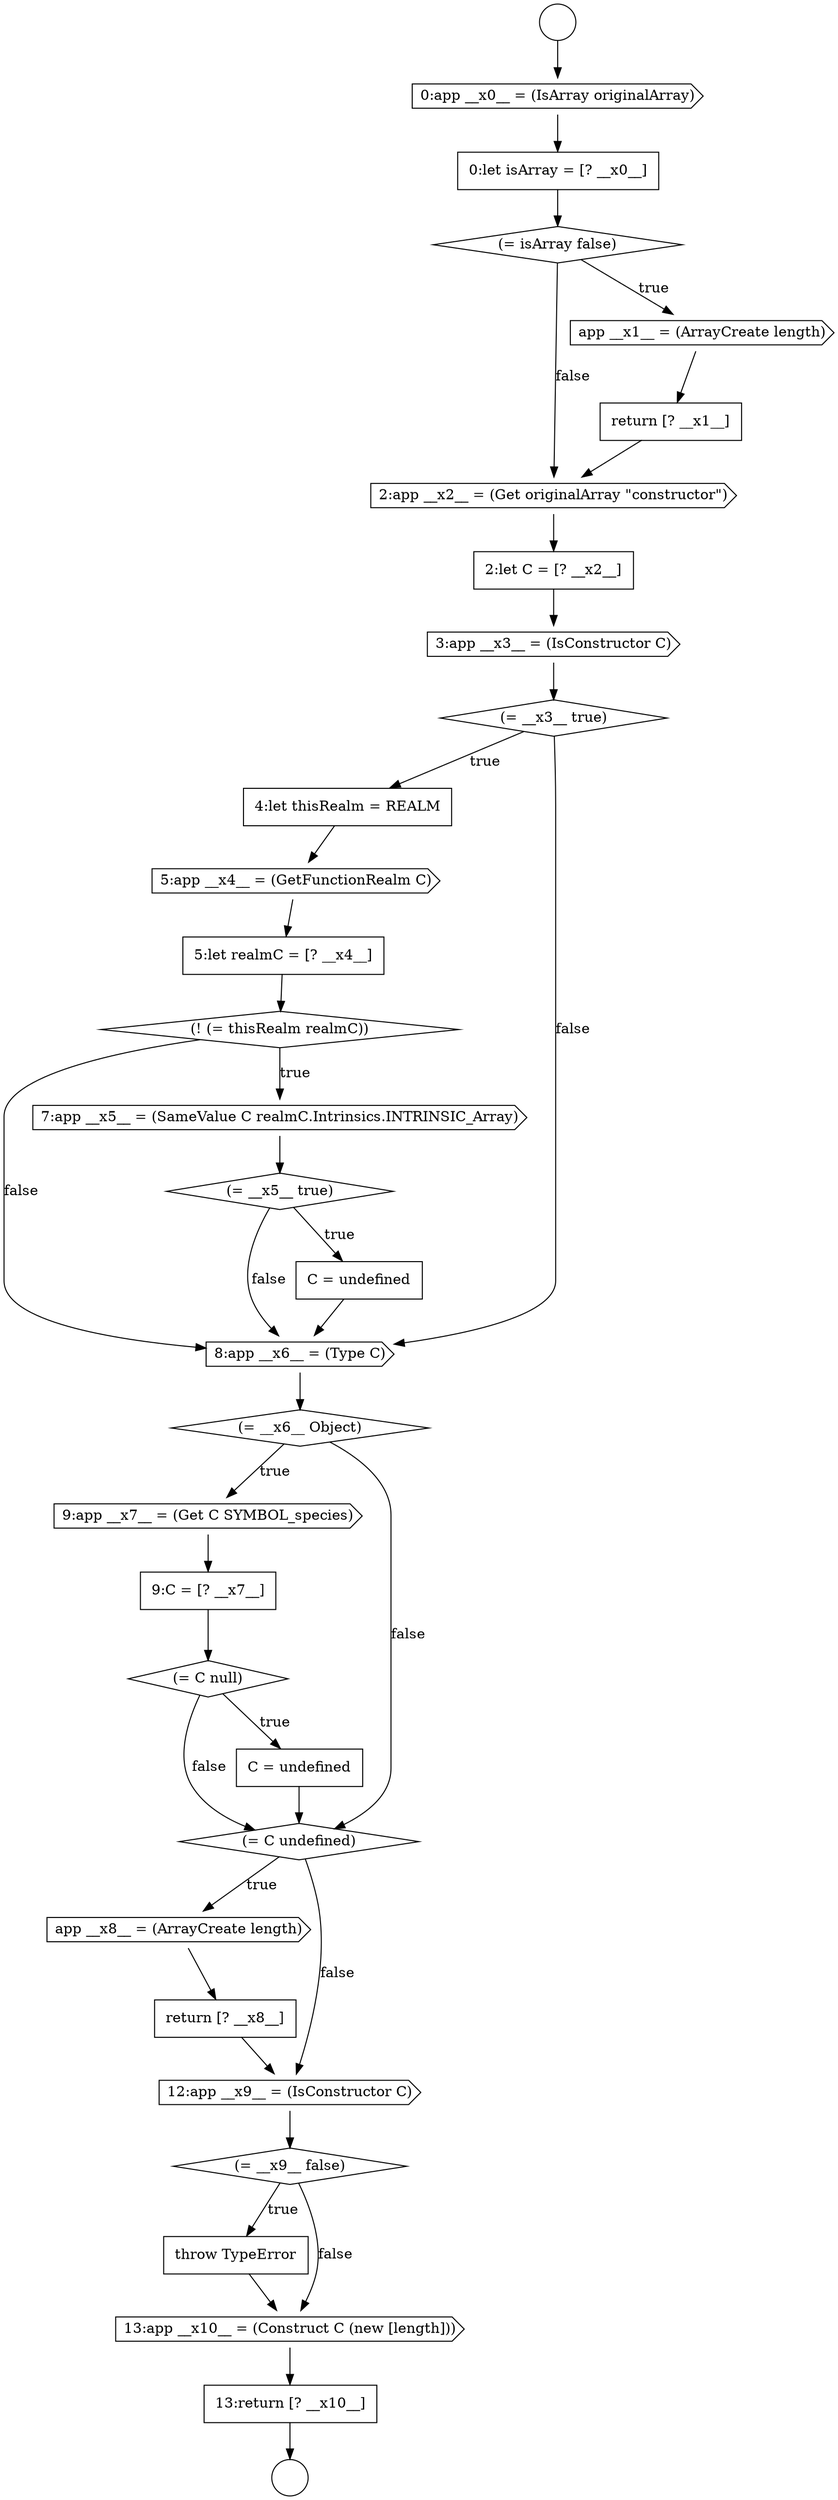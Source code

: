 digraph {
  node2630 [shape=cds, label=<<font color="black">0:app __x0__ = (IsArray originalArray)</font>> color="black" fillcolor="white" style=filled]
  node2654 [shape=none, margin=0, label=<<font color="black">
    <table border="0" cellborder="1" cellspacing="0" cellpadding="10">
      <tr><td align="left">return [? __x8__]</td></tr>
    </table>
  </font>> color="black" fillcolor="white" style=filled]
  node2635 [shape=cds, label=<<font color="black">2:app __x2__ = (Get originalArray &quot;constructor&quot;)</font>> color="black" fillcolor="white" style=filled]
  node2650 [shape=diamond, label=<<font color="black">(= C null)</font>> color="black" fillcolor="white" style=filled]
  node2639 [shape=none, margin=0, label=<<font color="black">
    <table border="0" cellborder="1" cellspacing="0" cellpadding="10">
      <tr><td align="left">4:let thisRealm = REALM</td></tr>
    </table>
  </font>> color="black" fillcolor="white" style=filled]
  node2649 [shape=none, margin=0, label=<<font color="black">
    <table border="0" cellborder="1" cellspacing="0" cellpadding="10">
      <tr><td align="left">9:C = [? __x7__]</td></tr>
    </table>
  </font>> color="black" fillcolor="white" style=filled]
  node2657 [shape=none, margin=0, label=<<font color="black">
    <table border="0" cellborder="1" cellspacing="0" cellpadding="10">
      <tr><td align="left">throw TypeError</td></tr>
    </table>
  </font>> color="black" fillcolor="white" style=filled]
  node2633 [shape=cds, label=<<font color="black">app __x1__ = (ArrayCreate length)</font>> color="black" fillcolor="white" style=filled]
  node2656 [shape=diamond, label=<<font color="black">(= __x9__ false)</font>> color="black" fillcolor="white" style=filled]
  node2648 [shape=cds, label=<<font color="black">9:app __x7__ = (Get C SYMBOL_species)</font>> color="black" fillcolor="white" style=filled]
  node2644 [shape=diamond, label=<<font color="black">(= __x5__ true)</font>> color="black" fillcolor="white" style=filled]
  node2659 [shape=none, margin=0, label=<<font color="black">
    <table border="0" cellborder="1" cellspacing="0" cellpadding="10">
      <tr><td align="left">13:return [? __x10__]</td></tr>
    </table>
  </font>> color="black" fillcolor="white" style=filled]
  node2646 [shape=cds, label=<<font color="black">8:app __x6__ = (Type C)</font>> color="black" fillcolor="white" style=filled]
  node2641 [shape=none, margin=0, label=<<font color="black">
    <table border="0" cellborder="1" cellspacing="0" cellpadding="10">
      <tr><td align="left">5:let realmC = [? __x4__]</td></tr>
    </table>
  </font>> color="black" fillcolor="white" style=filled]
  node2628 [shape=circle label=" " color="black" fillcolor="white" style=filled]
  node2653 [shape=cds, label=<<font color="black">app __x8__ = (ArrayCreate length)</font>> color="black" fillcolor="white" style=filled]
  node2631 [shape=none, margin=0, label=<<font color="black">
    <table border="0" cellborder="1" cellspacing="0" cellpadding="10">
      <tr><td align="left">0:let isArray = [? __x0__]</td></tr>
    </table>
  </font>> color="black" fillcolor="white" style=filled]
  node2638 [shape=diamond, label=<<font color="black">(= __x3__ true)</font>> color="black" fillcolor="white" style=filled]
  node2634 [shape=none, margin=0, label=<<font color="black">
    <table border="0" cellborder="1" cellspacing="0" cellpadding="10">
      <tr><td align="left">return [? __x1__]</td></tr>
    </table>
  </font>> color="black" fillcolor="white" style=filled]
  node2645 [shape=none, margin=0, label=<<font color="black">
    <table border="0" cellborder="1" cellspacing="0" cellpadding="10">
      <tr><td align="left">C = undefined</td></tr>
    </table>
  </font>> color="black" fillcolor="white" style=filled]
  node2642 [shape=diamond, label=<<font color="black">(! (= thisRealm realmC))</font>> color="black" fillcolor="white" style=filled]
  node2637 [shape=cds, label=<<font color="black">3:app __x3__ = (IsConstructor C)</font>> color="black" fillcolor="white" style=filled]
  node2632 [shape=diamond, label=<<font color="black">(= isArray false)</font>> color="black" fillcolor="white" style=filled]
  node2647 [shape=diamond, label=<<font color="black">(= __x6__ Object)</font>> color="black" fillcolor="white" style=filled]
  node2652 [shape=diamond, label=<<font color="black">(= C undefined)</font>> color="black" fillcolor="white" style=filled]
  node2629 [shape=circle label=" " color="black" fillcolor="white" style=filled]
  node2643 [shape=cds, label=<<font color="black">7:app __x5__ = (SameValue C realmC.Intrinsics.INTRINSIC_Array)</font>> color="black" fillcolor="white" style=filled]
  node2658 [shape=cds, label=<<font color="black">13:app __x10__ = (Construct C (new [length]))</font>> color="black" fillcolor="white" style=filled]
  node2636 [shape=none, margin=0, label=<<font color="black">
    <table border="0" cellborder="1" cellspacing="0" cellpadding="10">
      <tr><td align="left">2:let C = [? __x2__]</td></tr>
    </table>
  </font>> color="black" fillcolor="white" style=filled]
  node2651 [shape=none, margin=0, label=<<font color="black">
    <table border="0" cellborder="1" cellspacing="0" cellpadding="10">
      <tr><td align="left">C = undefined</td></tr>
    </table>
  </font>> color="black" fillcolor="white" style=filled]
  node2640 [shape=cds, label=<<font color="black">5:app __x4__ = (GetFunctionRealm C)</font>> color="black" fillcolor="white" style=filled]
  node2655 [shape=cds, label=<<font color="black">12:app __x9__ = (IsConstructor C)</font>> color="black" fillcolor="white" style=filled]
  node2632 -> node2633 [label=<<font color="black">true</font>> color="black"]
  node2632 -> node2635 [label=<<font color="black">false</font>> color="black"]
  node2634 -> node2635 [ color="black"]
  node2636 -> node2637 [ color="black"]
  node2640 -> node2641 [ color="black"]
  node2656 -> node2657 [label=<<font color="black">true</font>> color="black"]
  node2656 -> node2658 [label=<<font color="black">false</font>> color="black"]
  node2635 -> node2636 [ color="black"]
  node2633 -> node2634 [ color="black"]
  node2644 -> node2645 [label=<<font color="black">true</font>> color="black"]
  node2644 -> node2646 [label=<<font color="black">false</font>> color="black"]
  node2653 -> node2654 [ color="black"]
  node2652 -> node2653 [label=<<font color="black">true</font>> color="black"]
  node2652 -> node2655 [label=<<font color="black">false</font>> color="black"]
  node2659 -> node2629 [ color="black"]
  node2630 -> node2631 [ color="black"]
  node2639 -> node2640 [ color="black"]
  node2642 -> node2643 [label=<<font color="black">true</font>> color="black"]
  node2642 -> node2646 [label=<<font color="black">false</font>> color="black"]
  node2658 -> node2659 [ color="black"]
  node2646 -> node2647 [ color="black"]
  node2628 -> node2630 [ color="black"]
  node2637 -> node2638 [ color="black"]
  node2641 -> node2642 [ color="black"]
  node2647 -> node2648 [label=<<font color="black">true</font>> color="black"]
  node2647 -> node2652 [label=<<font color="black">false</font>> color="black"]
  node2657 -> node2658 [ color="black"]
  node2655 -> node2656 [ color="black"]
  node2648 -> node2649 [ color="black"]
  node2645 -> node2646 [ color="black"]
  node2643 -> node2644 [ color="black"]
  node2651 -> node2652 [ color="black"]
  node2649 -> node2650 [ color="black"]
  node2650 -> node2651 [label=<<font color="black">true</font>> color="black"]
  node2650 -> node2652 [label=<<font color="black">false</font>> color="black"]
  node2654 -> node2655 [ color="black"]
  node2638 -> node2639 [label=<<font color="black">true</font>> color="black"]
  node2638 -> node2646 [label=<<font color="black">false</font>> color="black"]
  node2631 -> node2632 [ color="black"]
}
